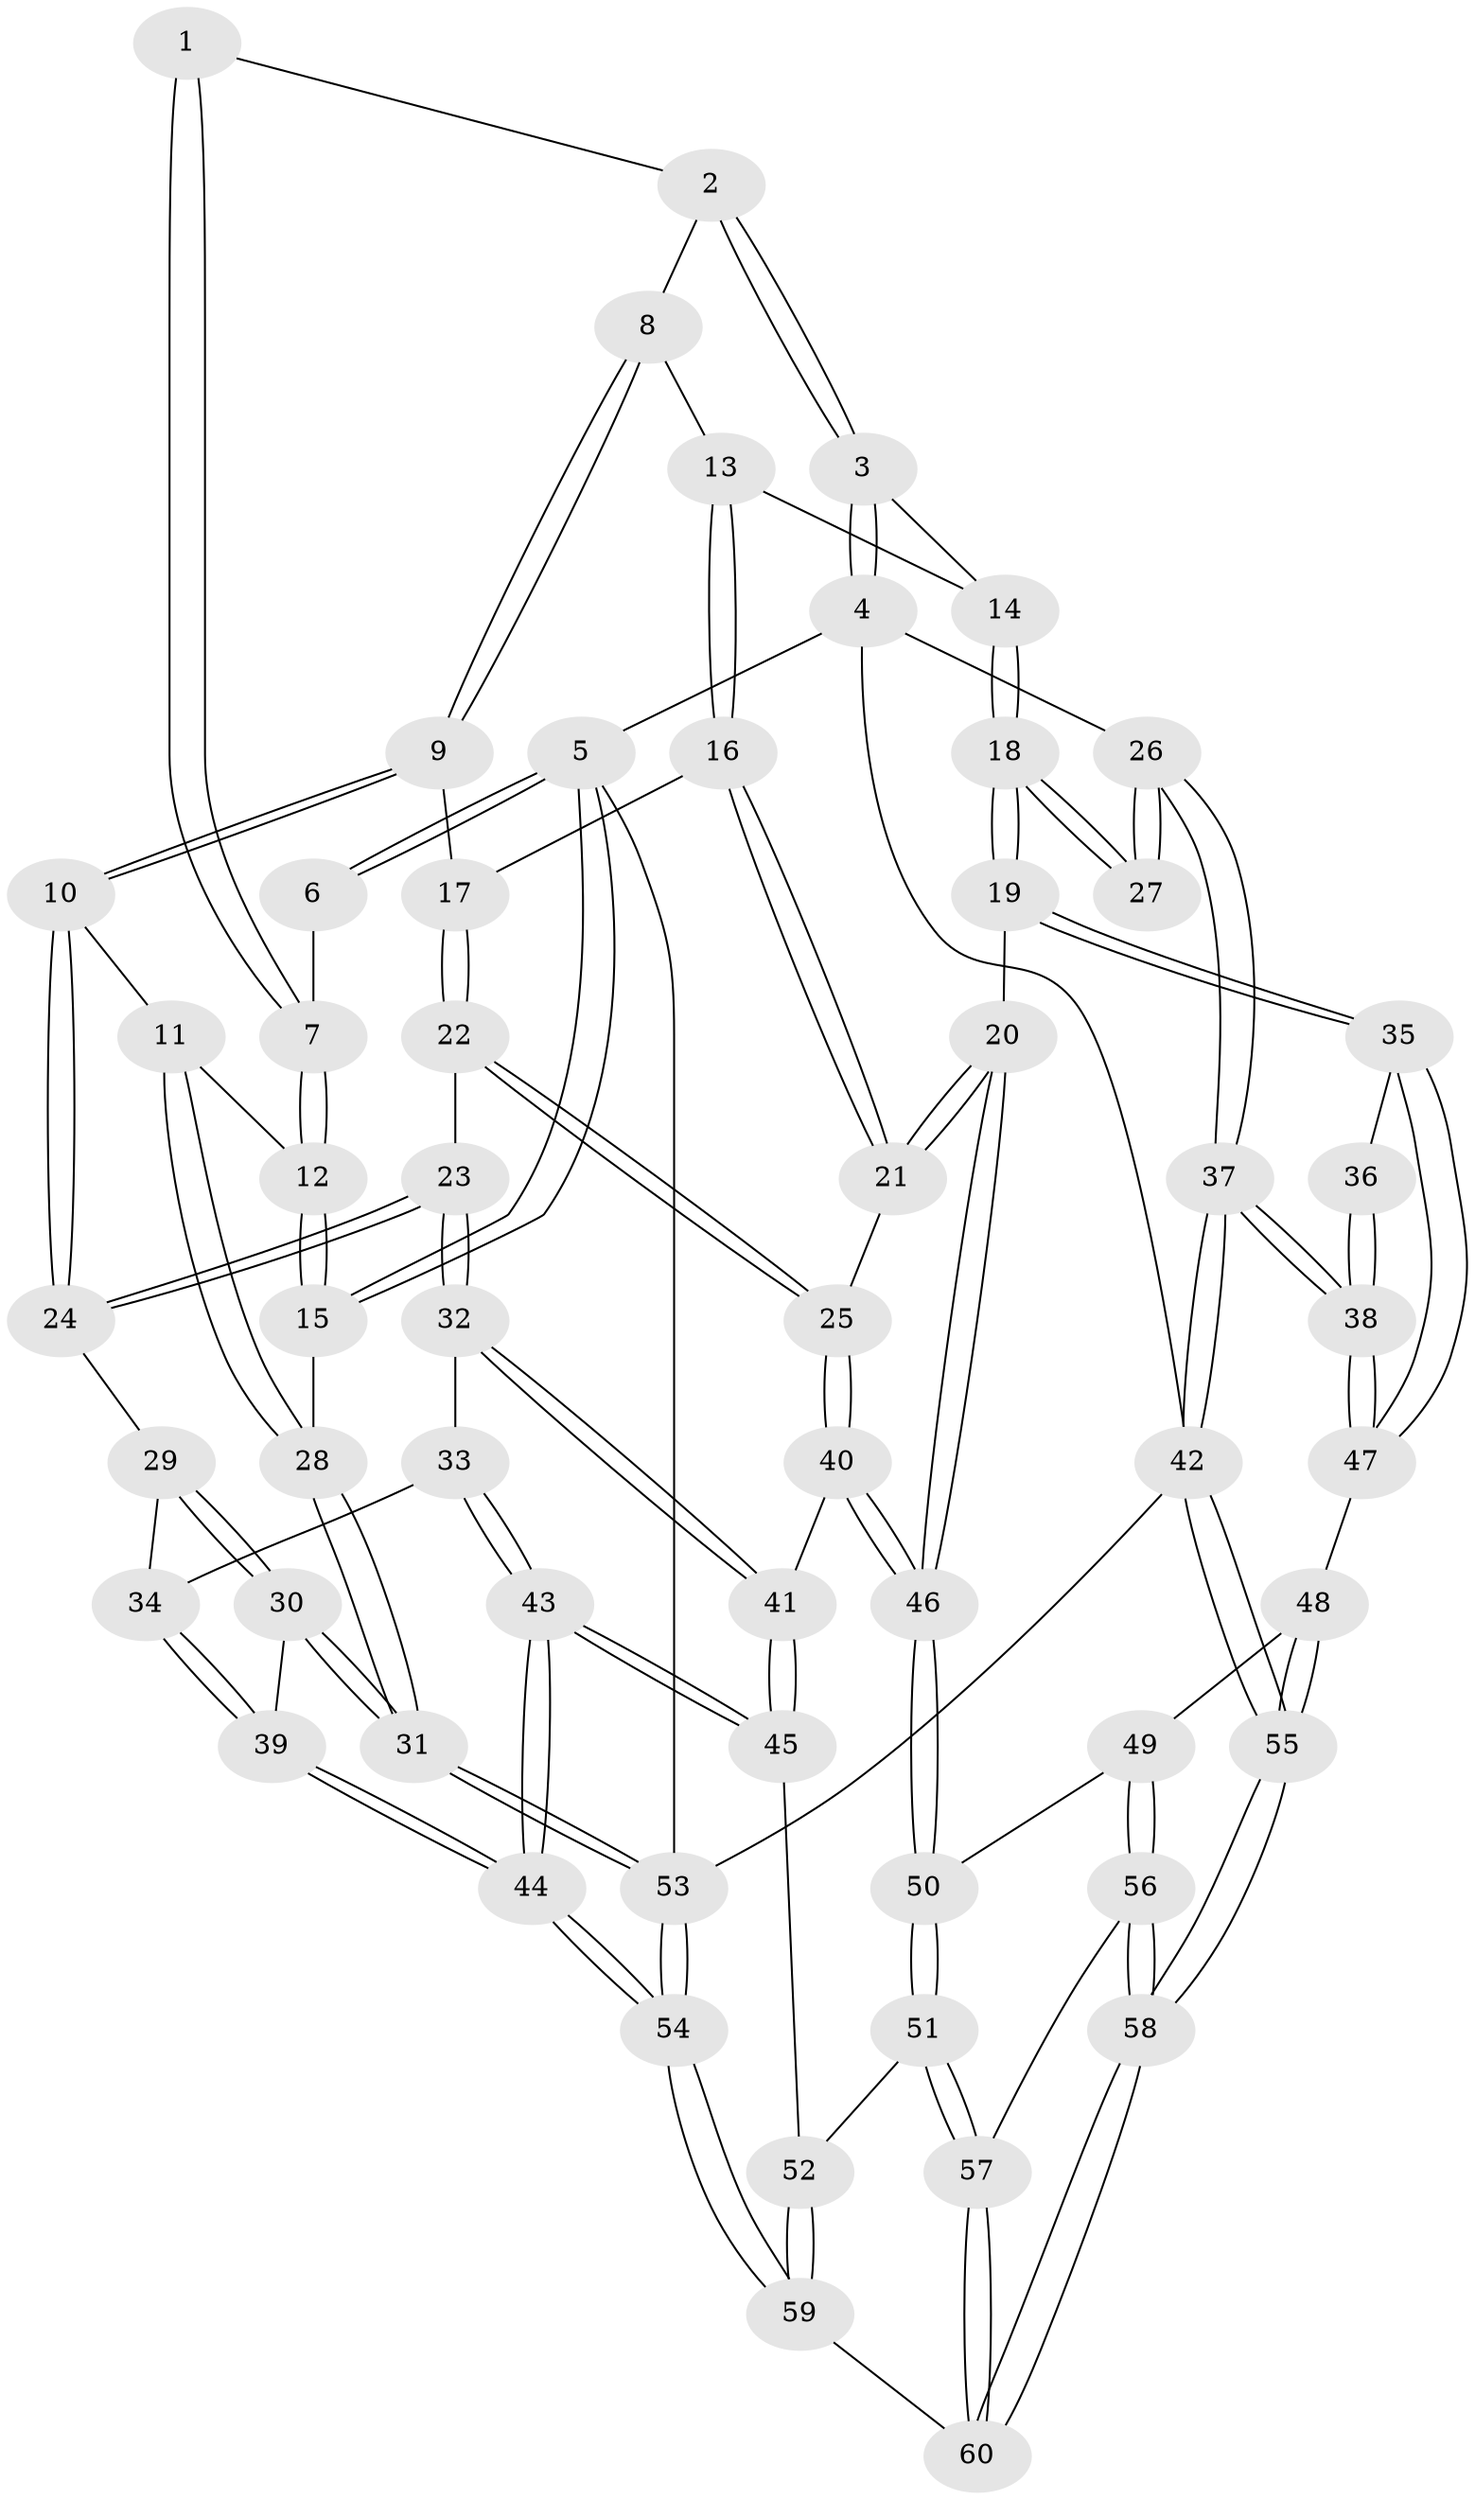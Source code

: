 // coarse degree distribution, {3: 0.16666666666666666, 6: 0.08333333333333333, 4: 0.2916666666666667, 5: 0.2916666666666667, 7: 0.041666666666666664, 2: 0.125}
// Generated by graph-tools (version 1.1) at 2025/21/03/04/25 18:21:20]
// undirected, 60 vertices, 147 edges
graph export_dot {
graph [start="1"]
  node [color=gray90,style=filled];
  1 [pos="+0.42095845909703783+0"];
  2 [pos="+0.42823178344494495+0"];
  3 [pos="+1+0"];
  4 [pos="+1+0"];
  5 [pos="+0+0"];
  6 [pos="+0.14336890913645875+0"];
  7 [pos="+0.18754991957475828+0.1854106583918606"];
  8 [pos="+0.43998553141289437+0.007862753518219032"];
  9 [pos="+0.4211269265830246+0.26114711316940203"];
  10 [pos="+0.26016483635986654+0.3265419749164413"];
  11 [pos="+0.22861219021212195+0.31323062041477207"];
  12 [pos="+0.1687220933537569+0.21179182329358442"];
  13 [pos="+0.6666579927649222+0.24585309754138776"];
  14 [pos="+0.7849884159758919+0.19962024702730533"];
  15 [pos="+0+0"];
  16 [pos="+0.6236653371112358+0.2837248348034893"];
  17 [pos="+0.48025704631691996+0.30095044407505894"];
  18 [pos="+0.8018692304919193+0.5002739699711923"];
  19 [pos="+0.7531901200071034+0.558269174511487"];
  20 [pos="+0.7023245223657038+0.555251153339449"];
  21 [pos="+0.6724545169864882+0.5455901055425133"];
  22 [pos="+0.49447390341587594+0.4838510811235567"];
  23 [pos="+0.41624677254946696+0.5152077763435494"];
  24 [pos="+0.2788829630786078+0.3957314098479305"];
  25 [pos="+0.6367463292653458+0.5483791369030712"];
  26 [pos="+1+0.33609710139549537"];
  27 [pos="+0.9932169220977785+0.4381004589136847"];
  28 [pos="+0+0.5680879567147139"];
  29 [pos="+0.2546897538179584+0.46127776322761366"];
  30 [pos="+0+0.6366702829906672"];
  31 [pos="+0+0.6214748466409057"];
  32 [pos="+0.37891310073149326+0.588700914117494"];
  33 [pos="+0.3775647800115075+0.5894307449768131"];
  34 [pos="+0.2591283106364247+0.5447188139125874"];
  35 [pos="+0.7869964515419209+0.6092354268935902"];
  36 [pos="+0.964869488878956+0.5738077058630354"];
  37 [pos="+1+0.953839838368262"];
  38 [pos="+1+0.8184972502180846"];
  39 [pos="+0.08230794238624015+0.7011869772232531"];
  40 [pos="+0.5082098473525509+0.6913873820874641"];
  41 [pos="+0.4927065016921918+0.6936878097951699"];
  42 [pos="+1+1"];
  43 [pos="+0.23051851621528638+0.7947116444137354"];
  44 [pos="+0.21185696586720348+0.7977631282539196"];
  45 [pos="+0.3708887632557846+0.8274616807961489"];
  46 [pos="+0.6107014718020516+0.8192924290550625"];
  47 [pos="+0.8400785623005875+0.6990887054260864"];
  48 [pos="+0.6888113744797748+0.8401143217320793"];
  49 [pos="+0.6158984672190715+0.8324678155789159"];
  50 [pos="+0.6133774345865065+0.8304253114032882"];
  51 [pos="+0.45182454133023703+0.87083664799471"];
  52 [pos="+0.3982339812487983+0.8531009348363057"];
  53 [pos="+0+1"];
  54 [pos="+0.12691804160178946+1"];
  55 [pos="+1+1"];
  56 [pos="+0.606500675132015+0.9083714259274441"];
  57 [pos="+0.510719917870405+0.9810953737035807"];
  58 [pos="+0.723122493769872+1"];
  59 [pos="+0.37260451793449617+1"];
  60 [pos="+0.5199786248924114+1"];
  1 -- 2;
  1 -- 7;
  1 -- 7;
  2 -- 3;
  2 -- 3;
  2 -- 8;
  3 -- 4;
  3 -- 4;
  3 -- 14;
  4 -- 5;
  4 -- 26;
  4 -- 42;
  5 -- 6;
  5 -- 6;
  5 -- 15;
  5 -- 15;
  5 -- 53;
  6 -- 7;
  7 -- 12;
  7 -- 12;
  8 -- 9;
  8 -- 9;
  8 -- 13;
  9 -- 10;
  9 -- 10;
  9 -- 17;
  10 -- 11;
  10 -- 24;
  10 -- 24;
  11 -- 12;
  11 -- 28;
  11 -- 28;
  12 -- 15;
  12 -- 15;
  13 -- 14;
  13 -- 16;
  13 -- 16;
  14 -- 18;
  14 -- 18;
  15 -- 28;
  16 -- 17;
  16 -- 21;
  16 -- 21;
  17 -- 22;
  17 -- 22;
  18 -- 19;
  18 -- 19;
  18 -- 27;
  18 -- 27;
  19 -- 20;
  19 -- 35;
  19 -- 35;
  20 -- 21;
  20 -- 21;
  20 -- 46;
  20 -- 46;
  21 -- 25;
  22 -- 23;
  22 -- 25;
  22 -- 25;
  23 -- 24;
  23 -- 24;
  23 -- 32;
  23 -- 32;
  24 -- 29;
  25 -- 40;
  25 -- 40;
  26 -- 27;
  26 -- 27;
  26 -- 37;
  26 -- 37;
  28 -- 31;
  28 -- 31;
  29 -- 30;
  29 -- 30;
  29 -- 34;
  30 -- 31;
  30 -- 31;
  30 -- 39;
  31 -- 53;
  31 -- 53;
  32 -- 33;
  32 -- 41;
  32 -- 41;
  33 -- 34;
  33 -- 43;
  33 -- 43;
  34 -- 39;
  34 -- 39;
  35 -- 36;
  35 -- 47;
  35 -- 47;
  36 -- 38;
  36 -- 38;
  37 -- 38;
  37 -- 38;
  37 -- 42;
  37 -- 42;
  38 -- 47;
  38 -- 47;
  39 -- 44;
  39 -- 44;
  40 -- 41;
  40 -- 46;
  40 -- 46;
  41 -- 45;
  41 -- 45;
  42 -- 55;
  42 -- 55;
  42 -- 53;
  43 -- 44;
  43 -- 44;
  43 -- 45;
  43 -- 45;
  44 -- 54;
  44 -- 54;
  45 -- 52;
  46 -- 50;
  46 -- 50;
  47 -- 48;
  48 -- 49;
  48 -- 55;
  48 -- 55;
  49 -- 50;
  49 -- 56;
  49 -- 56;
  50 -- 51;
  50 -- 51;
  51 -- 52;
  51 -- 57;
  51 -- 57;
  52 -- 59;
  52 -- 59;
  53 -- 54;
  53 -- 54;
  54 -- 59;
  54 -- 59;
  55 -- 58;
  55 -- 58;
  56 -- 57;
  56 -- 58;
  56 -- 58;
  57 -- 60;
  57 -- 60;
  58 -- 60;
  58 -- 60;
  59 -- 60;
}

